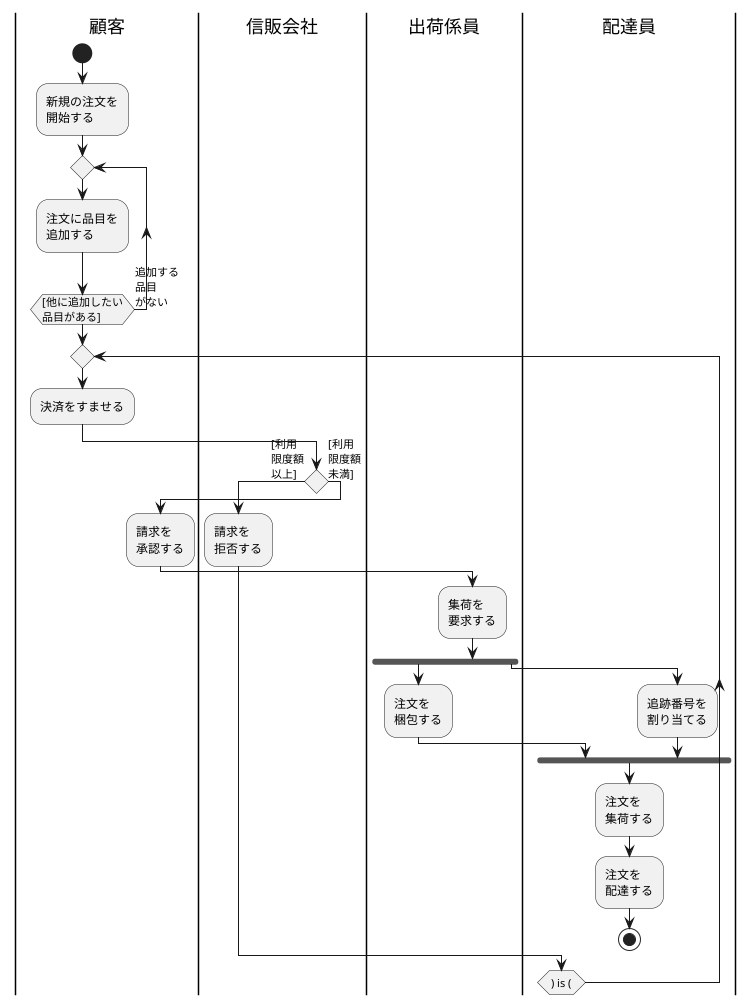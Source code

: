 @startuml 注文処理

|顧客|
start
:新規の注文を
開始する;

repeat
  :注文に品目を
  追加する;
repeat while ([他に追加したい\n品目がある]) is (追加する\n品目\nがない)

repeat
  :決済をすませる;
  
  |信販会社|
  if () then ([利用\n限度額\n以上])
    :請求を
    拒否する;
    |顧客|
  else ([利用\n限度額\n未満])
    :請求を
    承認する;
    
    |出荷係員|
    :集荷を
    要求する;
    
    fork
      :注文を
      梱包する;
    fork again
      |配達員|
      :追跡番号を
      割り当てる;
    end fork
    
    |配達員|
    :注文を
    集荷する;
    
    :注文を
    配達する;
    
    stop
  endif
repeat while () is ()

@enduml